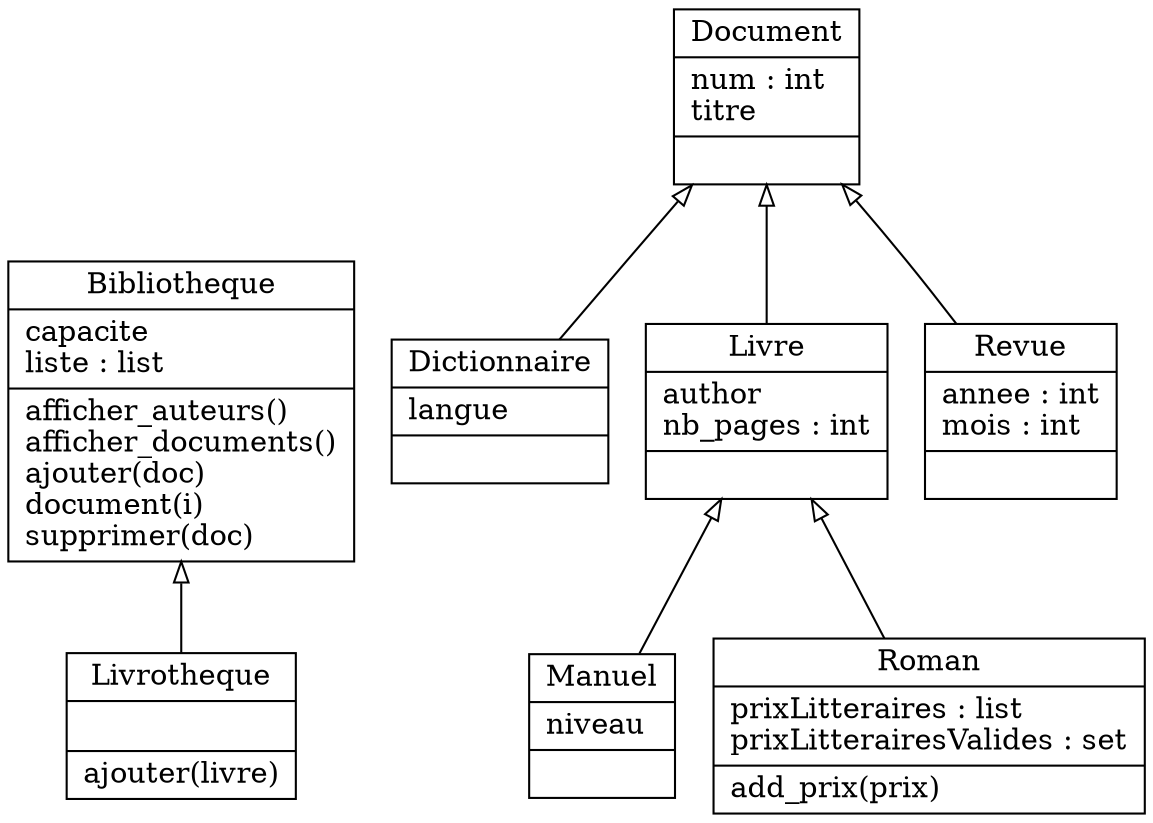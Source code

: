digraph "classes" {
charset="utf-8"
rankdir=BT
"0" [label="{Bibliotheque|capacite\lliste : list\l|afficher_auteurs()\lafficher_documents()\lajouter(doc)\ldocument(i)\lsupprimer(doc)\l}", shape="record"];
"1" [label="{Dictionnaire|langue\l|}", shape="record"];
"2" [label="{Document|num : int\ltitre\l|}", shape="record"];
"3" [label="{Livre|author\lnb_pages : int\l|}", shape="record"];
"4" [label="{Livrotheque|\l|ajouter(livre)\l}", shape="record"];
"5" [label="{Manuel|niveau\l|}", shape="record"];
"6" [label="{Revue|annee : int\lmois : int\l|}", shape="record"];
"7" [label="{Roman|prixLitteraires : list\lprixLitterairesValides : set\l|add_prix(prix)\l}", shape="record"];
"1" -> "2" [arrowhead="empty", arrowtail="none"];
"3" -> "2" [arrowhead="empty", arrowtail="none"];
"4" -> "0" [arrowhead="empty", arrowtail="none"];
"5" -> "3" [arrowhead="empty", arrowtail="none"];
"6" -> "2" [arrowhead="empty", arrowtail="none"];
"7" -> "3" [arrowhead="empty", arrowtail="none"];
}

